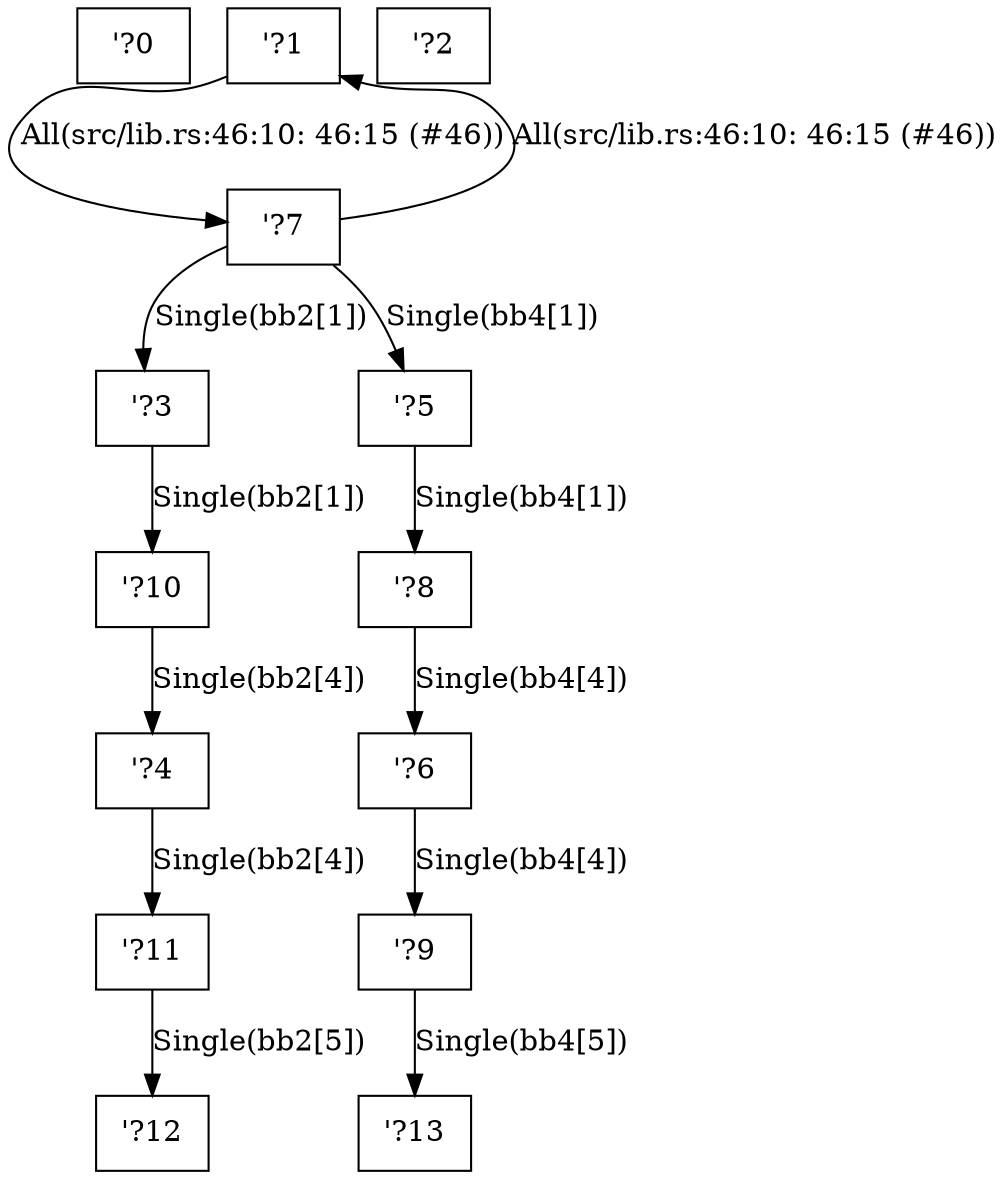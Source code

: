digraph RegionInferenceContext {
    r0[label="\'?0"][shape="box"];
    r1[label="\'?1"][shape="box"];
    r2[label="\'?2"][shape="box"];
    r3[label="\'?3"][shape="box"];
    r4[label="\'?4"][shape="box"];
    r5[label="\'?5"][shape="box"];
    r6[label="\'?6"][shape="box"];
    r7[label="\'?7"][shape="box"];
    r8[label="\'?8"][shape="box"];
    r9[label="\'?9"][shape="box"];
    r10[label="\'?10"][shape="box"];
    r11[label="\'?11"][shape="box"];
    r12[label="\'?12"][shape="box"];
    r13[label="\'?13"][shape="box"];
    r3 -> r10[label="Single(bb2[1])"];
    r7 -> r3[label="Single(bb2[1])"];
    r4 -> r11[label="Single(bb2[4])"];
    r10 -> r4[label="Single(bb2[4])"];
    r11 -> r12[label="Single(bb2[5])"];
    r5 -> r8[label="Single(bb4[1])"];
    r7 -> r5[label="Single(bb4[1])"];
    r6 -> r9[label="Single(bb4[4])"];
    r8 -> r6[label="Single(bb4[4])"];
    r9 -> r13[label="Single(bb4[5])"];
    r1 -> r7[label="All(src/lib.rs:46:10: 46:15 (#46))"];
    r7 -> r1[label="All(src/lib.rs:46:10: 46:15 (#46))"];
}
